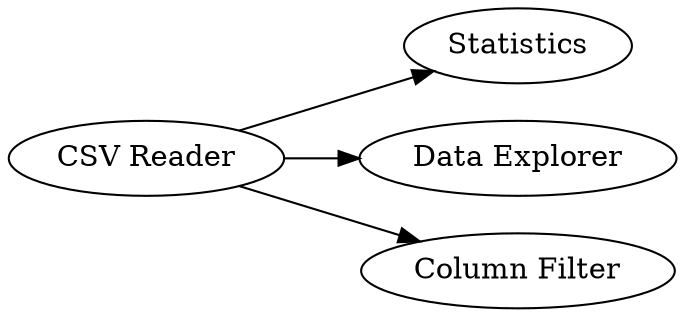 digraph {
	"6164492278504168834_1" [label="CSV Reader"]
	"6164492278504168834_4" [label=Statistics]
	"6164492278504168834_3" [label="Data Explorer"]
	"6164492278504168834_12" [label="Column Filter"]
	"6164492278504168834_1" -> "6164492278504168834_12"
	"6164492278504168834_1" -> "6164492278504168834_4"
	"6164492278504168834_1" -> "6164492278504168834_3"
	rankdir=LR
}
